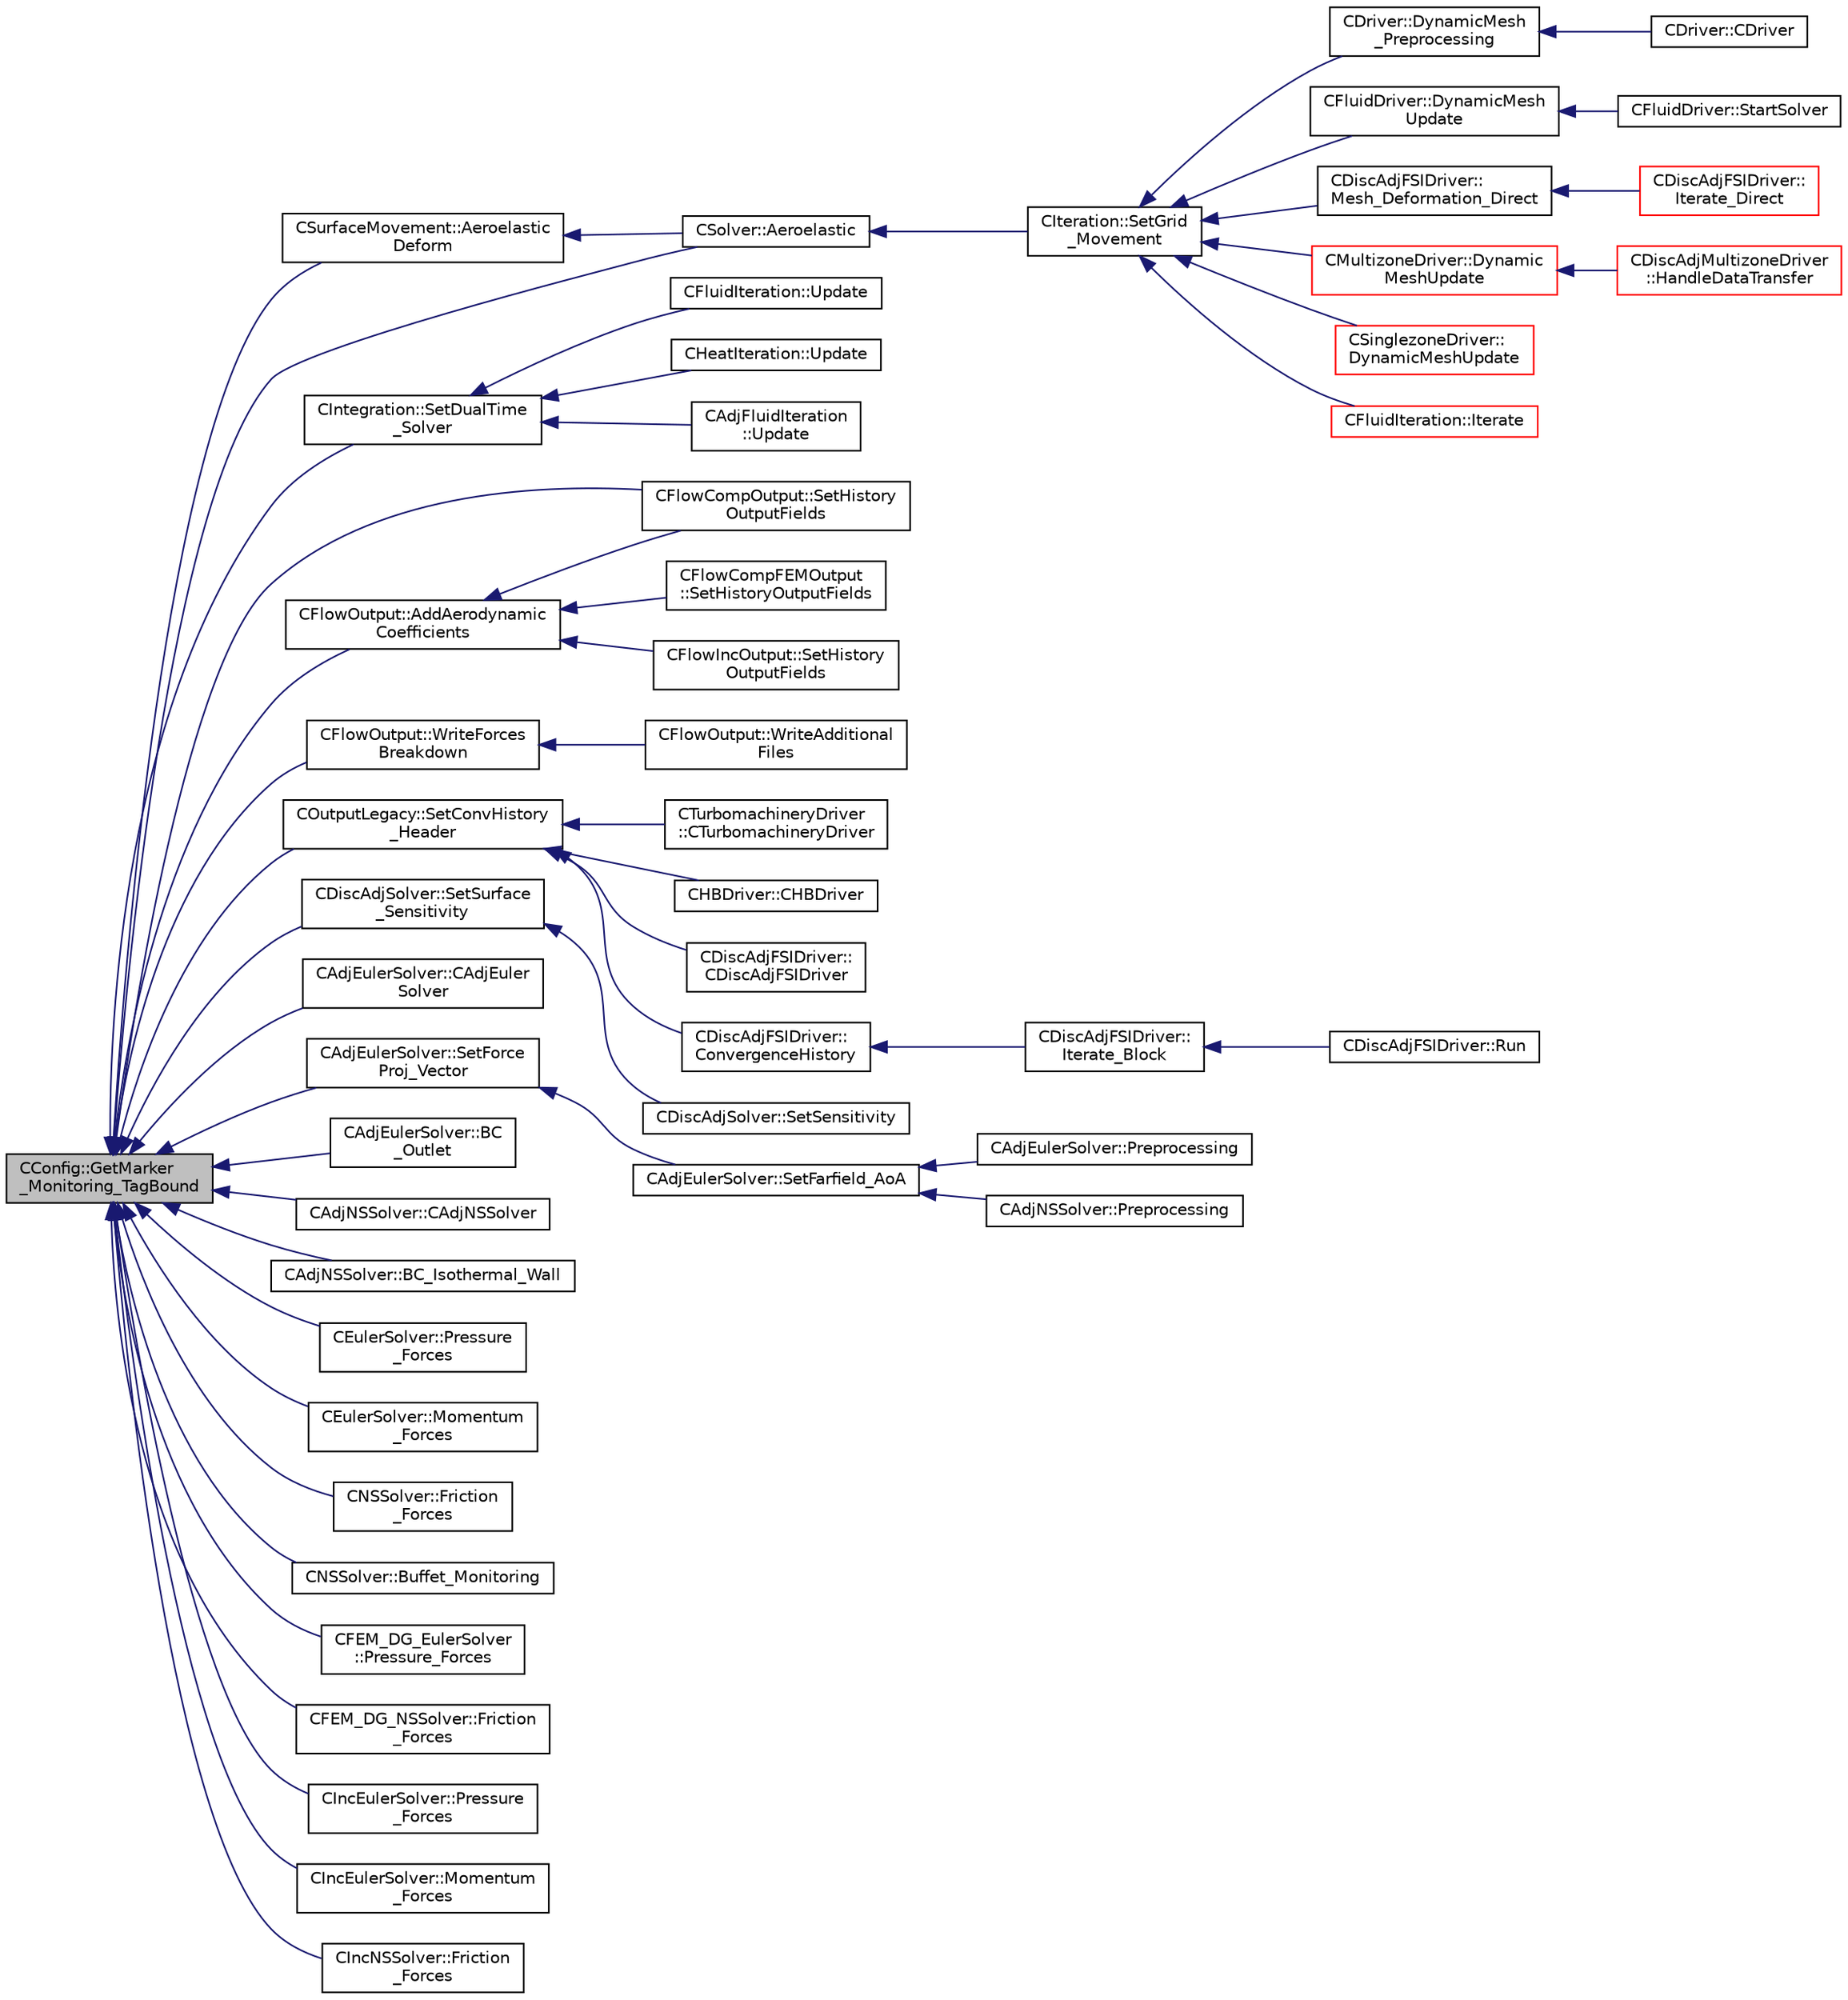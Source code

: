 digraph "CConfig::GetMarker_Monitoring_TagBound"
{
  edge [fontname="Helvetica",fontsize="10",labelfontname="Helvetica",labelfontsize="10"];
  node [fontname="Helvetica",fontsize="10",shape=record];
  rankdir="LR";
  Node7304 [label="CConfig::GetMarker\l_Monitoring_TagBound",height=0.2,width=0.4,color="black", fillcolor="grey75", style="filled", fontcolor="black"];
  Node7304 -> Node7305 [dir="back",color="midnightblue",fontsize="10",style="solid",fontname="Helvetica"];
  Node7305 [label="CSurfaceMovement::Aeroelastic\lDeform",height=0.2,width=0.4,color="black", fillcolor="white", style="filled",URL="$class_c_surface_movement.html#a3576789424ca6d19f6510d94f832cbb9",tooltip="Unsteady aeroelastic grid movement by deforming the mesh. "];
  Node7305 -> Node7306 [dir="back",color="midnightblue",fontsize="10",style="solid",fontname="Helvetica"];
  Node7306 [label="CSolver::Aeroelastic",height=0.2,width=0.4,color="black", fillcolor="white", style="filled",URL="$class_c_solver.html#af130046f03f282501efef2c117af6ced",tooltip="Prepares and solves the aeroelastic equations. "];
  Node7306 -> Node7307 [dir="back",color="midnightblue",fontsize="10",style="solid",fontname="Helvetica"];
  Node7307 [label="CIteration::SetGrid\l_Movement",height=0.2,width=0.4,color="black", fillcolor="white", style="filled",URL="$class_c_iteration.html#a7b36785762f6b0c214569b185b858b6c",tooltip="Updates the positions and grid velocities for dynamic meshes between physical time steps..."];
  Node7307 -> Node7308 [dir="back",color="midnightblue",fontsize="10",style="solid",fontname="Helvetica"];
  Node7308 [label="CDriver::DynamicMesh\l_Preprocessing",height=0.2,width=0.4,color="black", fillcolor="white", style="filled",URL="$class_c_driver.html#af585d91d9c08dbddcc2b3e67dd5f5af9",tooltip="GridMovement_Preprocessing. "];
  Node7308 -> Node7309 [dir="back",color="midnightblue",fontsize="10",style="solid",fontname="Helvetica"];
  Node7309 [label="CDriver::CDriver",height=0.2,width=0.4,color="black", fillcolor="white", style="filled",URL="$class_c_driver.html#a3fca4a013a6efa9bbb38fe78a86b5f3d",tooltip="Constructor of the class. "];
  Node7307 -> Node7310 [dir="back",color="midnightblue",fontsize="10",style="solid",fontname="Helvetica"];
  Node7310 [label="CFluidDriver::DynamicMesh\lUpdate",height=0.2,width=0.4,color="black", fillcolor="white", style="filled",URL="$class_c_fluid_driver.html#a4eee67049f34a1875a42afa470e9f828",tooltip="Perform a dynamic mesh deformation, included grid velocity computation and the update of the multigri..."];
  Node7310 -> Node7311 [dir="back",color="midnightblue",fontsize="10",style="solid",fontname="Helvetica"];
  Node7311 [label="CFluidDriver::StartSolver",height=0.2,width=0.4,color="black", fillcolor="white", style="filled",URL="$class_c_fluid_driver.html#a1c122d5a4b5f562f69a84aef2b8bd6d5",tooltip="Launch the computation for all zones and all physics. "];
  Node7307 -> Node7312 [dir="back",color="midnightblue",fontsize="10",style="solid",fontname="Helvetica"];
  Node7312 [label="CDiscAdjFSIDriver::\lMesh_Deformation_Direct",height=0.2,width=0.4,color="black", fillcolor="white", style="filled",URL="$class_c_disc_adj_f_s_i_driver.html#ad683500d6b3773af342165b1b18f5c59",tooltip="Run a direct mesh deformation. "];
  Node7312 -> Node7313 [dir="back",color="midnightblue",fontsize="10",style="solid",fontname="Helvetica"];
  Node7313 [label="CDiscAdjFSIDriver::\lIterate_Direct",height=0.2,width=0.4,color="red", fillcolor="white", style="filled",URL="$class_c_disc_adj_f_s_i_driver.html#acd9e7f14d860522e48ba2b6db34efd49",tooltip="Iterate the direct solver for recording. "];
  Node7307 -> Node7317 [dir="back",color="midnightblue",fontsize="10",style="solid",fontname="Helvetica"];
  Node7317 [label="CMultizoneDriver::Dynamic\lMeshUpdate",height=0.2,width=0.4,color="red", fillcolor="white", style="filled",URL="$class_c_multizone_driver.html#ad28a95a48e9750237a5e2b1bf2c4aac9",tooltip="Perform a dynamic mesh deformation, included grid velocity computation and the update of the multigri..."];
  Node7317 -> Node7318 [dir="back",color="midnightblue",fontsize="10",style="solid",fontname="Helvetica"];
  Node7318 [label="CDiscAdjMultizoneDriver\l::HandleDataTransfer",height=0.2,width=0.4,color="red", fillcolor="white", style="filled",URL="$class_c_disc_adj_multizone_driver.html#ab33de05a7a1f77dcf60014a4a35dd4f1",tooltip="Transfer data between zones and update grids when required. "];
  Node7307 -> Node7328 [dir="back",color="midnightblue",fontsize="10",style="solid",fontname="Helvetica"];
  Node7328 [label="CSinglezoneDriver::\lDynamicMeshUpdate",height=0.2,width=0.4,color="red", fillcolor="white", style="filled",URL="$class_c_singlezone_driver.html#a8cf4c7786b495d459818b656a7f6a357",tooltip="Perform a dynamic mesh deformation, included grid velocity computation and the update of the multigri..."];
  Node7307 -> Node7331 [dir="back",color="midnightblue",fontsize="10",style="solid",fontname="Helvetica"];
  Node7331 [label="CFluidIteration::Iterate",height=0.2,width=0.4,color="red", fillcolor="white", style="filled",URL="$class_c_fluid_iteration.html#ab1379b4cba3d8c893395123fb6030986",tooltip="Perform a single iteration of the fluid system. "];
  Node7304 -> Node7333 [dir="back",color="midnightblue",fontsize="10",style="solid",fontname="Helvetica"];
  Node7333 [label="CIntegration::SetDualTime\l_Solver",height=0.2,width=0.4,color="black", fillcolor="white", style="filled",URL="$class_c_integration.html#ac4f1d2478b4378c7a861e86f40687327",tooltip="Save the solution, and volume at different time steps. "];
  Node7333 -> Node7334 [dir="back",color="midnightblue",fontsize="10",style="solid",fontname="Helvetica"];
  Node7334 [label="CFluidIteration::Update",height=0.2,width=0.4,color="black", fillcolor="white", style="filled",URL="$class_c_fluid_iteration.html#a1f7edb619d88f256bda0b760cec6fce6",tooltip="Updates the containers for the fluid system. "];
  Node7333 -> Node7335 [dir="back",color="midnightblue",fontsize="10",style="solid",fontname="Helvetica"];
  Node7335 [label="CHeatIteration::Update",height=0.2,width=0.4,color="black", fillcolor="white", style="filled",URL="$class_c_heat_iteration.html#af7c562e073a23871938c3e87002016b6",tooltip="Updates the containers for the heat system. "];
  Node7333 -> Node7336 [dir="back",color="midnightblue",fontsize="10",style="solid",fontname="Helvetica"];
  Node7336 [label="CAdjFluidIteration\l::Update",height=0.2,width=0.4,color="black", fillcolor="white", style="filled",URL="$class_c_adj_fluid_iteration.html#a1c9e8c2470c6256a7aa9d69776c83a3b",tooltip="Updates the containers for the adjoint fluid system. "];
  Node7304 -> Node7337 [dir="back",color="midnightblue",fontsize="10",style="solid",fontname="Helvetica"];
  Node7337 [label="CFlowCompOutput::SetHistory\lOutputFields",height=0.2,width=0.4,color="black", fillcolor="white", style="filled",URL="$class_c_flow_comp_output.html#a8b41f117a187a481a89f3dca1841a691",tooltip="Set the available history output fields. "];
  Node7304 -> Node7338 [dir="back",color="midnightblue",fontsize="10",style="solid",fontname="Helvetica"];
  Node7338 [label="CFlowOutput::AddAerodynamic\lCoefficients",height=0.2,width=0.4,color="black", fillcolor="white", style="filled",URL="$class_c_flow_output.html#a05a38079541cd9fa0b71b2841d7326d0",tooltip="Add aerodynamic coefficients as output fields. "];
  Node7338 -> Node7339 [dir="back",color="midnightblue",fontsize="10",style="solid",fontname="Helvetica"];
  Node7339 [label="CFlowCompFEMOutput\l::SetHistoryOutputFields",height=0.2,width=0.4,color="black", fillcolor="white", style="filled",URL="$class_c_flow_comp_f_e_m_output.html#aa4f39ac53973d19c0ef77c62c4fb3c29",tooltip="Set the available history output fields. "];
  Node7338 -> Node7337 [dir="back",color="midnightblue",fontsize="10",style="solid",fontname="Helvetica"];
  Node7338 -> Node7340 [dir="back",color="midnightblue",fontsize="10",style="solid",fontname="Helvetica"];
  Node7340 [label="CFlowIncOutput::SetHistory\lOutputFields",height=0.2,width=0.4,color="black", fillcolor="white", style="filled",URL="$class_c_flow_inc_output.html#a771011c35b0c004348eab0e60e9ff0a5",tooltip="Set the available history output fields. "];
  Node7304 -> Node7341 [dir="back",color="midnightblue",fontsize="10",style="solid",fontname="Helvetica"];
  Node7341 [label="CFlowOutput::WriteForces\lBreakdown",height=0.2,width=0.4,color="black", fillcolor="white", style="filled",URL="$class_c_flow_output.html#afacedef2006aa6fcf8c9a312b5f4430c",tooltip="Write the forces breakdown file. "];
  Node7341 -> Node7342 [dir="back",color="midnightblue",fontsize="10",style="solid",fontname="Helvetica"];
  Node7342 [label="CFlowOutput::WriteAdditional\lFiles",height=0.2,width=0.4,color="black", fillcolor="white", style="filled",URL="$class_c_flow_output.html#aaac3fb7b2575967b157c306065ab1ea8",tooltip="Write any additional files defined for the current solver. "];
  Node7304 -> Node7343 [dir="back",color="midnightblue",fontsize="10",style="solid",fontname="Helvetica"];
  Node7343 [label="COutputLegacy::SetConvHistory\l_Header",height=0.2,width=0.4,color="black", fillcolor="white", style="filled",URL="$class_c_output_legacy.html#a18b50c074872fff05e5be4022c4a54de",tooltip="Write the header of the history file. "];
  Node7343 -> Node7344 [dir="back",color="midnightblue",fontsize="10",style="solid",fontname="Helvetica"];
  Node7344 [label="CTurbomachineryDriver\l::CTurbomachineryDriver",height=0.2,width=0.4,color="black", fillcolor="white", style="filled",URL="$class_c_turbomachinery_driver.html#a69e22449283c30291cabc99eaad62e63",tooltip="Constructor of the class. "];
  Node7343 -> Node7345 [dir="back",color="midnightblue",fontsize="10",style="solid",fontname="Helvetica"];
  Node7345 [label="CHBDriver::CHBDriver",height=0.2,width=0.4,color="black", fillcolor="white", style="filled",URL="$class_c_h_b_driver.html#a270d371133771fdd74e613712ef07797",tooltip="Constructor of the class. "];
  Node7343 -> Node7346 [dir="back",color="midnightblue",fontsize="10",style="solid",fontname="Helvetica"];
  Node7346 [label="CDiscAdjFSIDriver::\lCDiscAdjFSIDriver",height=0.2,width=0.4,color="black", fillcolor="white", style="filled",URL="$class_c_disc_adj_f_s_i_driver.html#a8344e360dcd6fdc913a79364d809f9b3",tooltip="Constructor of the class. "];
  Node7343 -> Node7347 [dir="back",color="midnightblue",fontsize="10",style="solid",fontname="Helvetica"];
  Node7347 [label="CDiscAdjFSIDriver::\lConvergenceHistory",height=0.2,width=0.4,color="black", fillcolor="white", style="filled",URL="$class_c_disc_adj_f_s_i_driver.html#a139dfa2442613879f2b15f28a09c2bd5",tooltip="Output the convergence history. "];
  Node7347 -> Node7315 [dir="back",color="midnightblue",fontsize="10",style="solid",fontname="Helvetica"];
  Node7315 [label="CDiscAdjFSIDriver::\lIterate_Block",height=0.2,width=0.4,color="black", fillcolor="white", style="filled",URL="$class_c_disc_adj_f_s_i_driver.html#a84949f139fa795b7d34d6ff77e82eb5c",tooltip="Iterate a certain block for adjoint FSI - may be the whole set of variables or independent and subite..."];
  Node7315 -> Node7316 [dir="back",color="midnightblue",fontsize="10",style="solid",fontname="Helvetica"];
  Node7316 [label="CDiscAdjFSIDriver::Run",height=0.2,width=0.4,color="black", fillcolor="white", style="filled",URL="$class_c_disc_adj_f_s_i_driver.html#a2e965d6e9c4dcfc296077cae225cab21",tooltip="Run a Discrete Adjoint iteration for the FSI problem. "];
  Node7304 -> Node7348 [dir="back",color="midnightblue",fontsize="10",style="solid",fontname="Helvetica"];
  Node7348 [label="CDiscAdjSolver::SetSurface\l_Sensitivity",height=0.2,width=0.4,color="black", fillcolor="white", style="filled",URL="$class_c_disc_adj_solver.html#a29f5f7ec2e7084e7c2841ce50375a8ff",tooltip="Set the surface sensitivity. "];
  Node7348 -> Node7349 [dir="back",color="midnightblue",fontsize="10",style="solid",fontname="Helvetica"];
  Node7349 [label="CDiscAdjSolver::SetSensitivity",height=0.2,width=0.4,color="black", fillcolor="white", style="filled",URL="$class_c_disc_adj_solver.html#a4ebcf3eed43458a8960948210dc7444f",tooltip="Extract and set the geometrical sensitivity. "];
  Node7304 -> Node7350 [dir="back",color="midnightblue",fontsize="10",style="solid",fontname="Helvetica"];
  Node7350 [label="CAdjEulerSolver::CAdjEuler\lSolver",height=0.2,width=0.4,color="black", fillcolor="white", style="filled",URL="$class_c_adj_euler_solver.html#a0a739888df9436d4707665d152a7af1a"];
  Node7304 -> Node7351 [dir="back",color="midnightblue",fontsize="10",style="solid",fontname="Helvetica"];
  Node7351 [label="CAdjEulerSolver::SetForce\lProj_Vector",height=0.2,width=0.4,color="black", fillcolor="white", style="filled",URL="$class_c_adj_euler_solver.html#a814d69e54f24c9fef36e3493a2230973",tooltip="Created the force projection vector for adjoint boundary conditions. "];
  Node7351 -> Node7352 [dir="back",color="midnightblue",fontsize="10",style="solid",fontname="Helvetica"];
  Node7352 [label="CAdjEulerSolver::SetFarfield_AoA",height=0.2,width=0.4,color="black", fillcolor="white", style="filled",URL="$class_c_adj_euler_solver.html#a5265a44e6c43dee677c9f26333148432",tooltip="Update the AoA and freestream velocity at the farfield. "];
  Node7352 -> Node7353 [dir="back",color="midnightblue",fontsize="10",style="solid",fontname="Helvetica"];
  Node7353 [label="CAdjEulerSolver::Preprocessing",height=0.2,width=0.4,color="black", fillcolor="white", style="filled",URL="$class_c_adj_euler_solver.html#a4ae0ed840dc8335fd921399625ba794f",tooltip="Initialize the residual vectors. "];
  Node7352 -> Node7354 [dir="back",color="midnightblue",fontsize="10",style="solid",fontname="Helvetica"];
  Node7354 [label="CAdjNSSolver::Preprocessing",height=0.2,width=0.4,color="black", fillcolor="white", style="filled",URL="$class_c_adj_n_s_solver.html#ac16dab76e2c1d86bc7d70ca9f41fd668",tooltip="Restart residual and compute gradients. "];
  Node7304 -> Node7355 [dir="back",color="midnightblue",fontsize="10",style="solid",fontname="Helvetica"];
  Node7355 [label="CAdjEulerSolver::BC\l_Outlet",height=0.2,width=0.4,color="black", fillcolor="white", style="filled",URL="$class_c_adj_euler_solver.html#a0b3408be5adebd52b79bd3c5227cbe9d",tooltip="Impose the outlet boundary condition. "];
  Node7304 -> Node7356 [dir="back",color="midnightblue",fontsize="10",style="solid",fontname="Helvetica"];
  Node7356 [label="CAdjNSSolver::CAdjNSSolver",height=0.2,width=0.4,color="black", fillcolor="white", style="filled",URL="$class_c_adj_n_s_solver.html#a323f1dc7c0b9fe00d1911eeeea365d46"];
  Node7304 -> Node7357 [dir="back",color="midnightblue",fontsize="10",style="solid",fontname="Helvetica"];
  Node7357 [label="CAdjNSSolver::BC_Isothermal_Wall",height=0.2,width=0.4,color="black", fillcolor="white", style="filled",URL="$class_c_adj_n_s_solver.html#a20cd2fa256386da7791e11f40b701003",tooltip="Impose via the residual or brute force the Navier-Stokes adjoint boundary condition (heat flux)..."];
  Node7304 -> Node7358 [dir="back",color="midnightblue",fontsize="10",style="solid",fontname="Helvetica"];
  Node7358 [label="CEulerSolver::Pressure\l_Forces",height=0.2,width=0.4,color="black", fillcolor="white", style="filled",URL="$class_c_euler_solver.html#a98856f91553ab35f30d27bfd0ab46d69",tooltip="Compute the pressure forces and all the adimensional coefficients. "];
  Node7304 -> Node7359 [dir="back",color="midnightblue",fontsize="10",style="solid",fontname="Helvetica"];
  Node7359 [label="CEulerSolver::Momentum\l_Forces",height=0.2,width=0.4,color="black", fillcolor="white", style="filled",URL="$class_c_euler_solver.html#a9e92c9defb86bcb87924741dd9f89e9d",tooltip="Compute the pressure forces and all the adimensional coefficients. "];
  Node7304 -> Node7360 [dir="back",color="midnightblue",fontsize="10",style="solid",fontname="Helvetica"];
  Node7360 [label="CNSSolver::Friction\l_Forces",height=0.2,width=0.4,color="black", fillcolor="white", style="filled",URL="$class_c_n_s_solver.html#acc926a2b83d8b90fa71faf46abe8f6b7",tooltip="Compute the viscous forces and all the addimensional coefficients. "];
  Node7304 -> Node7361 [dir="back",color="midnightblue",fontsize="10",style="solid",fontname="Helvetica"];
  Node7361 [label="CNSSolver::Buffet_Monitoring",height=0.2,width=0.4,color="black", fillcolor="white", style="filled",URL="$class_c_n_s_solver.html#a789efbffb69b39e59b122a0c068cb11a",tooltip="Compute the buffet sensor. "];
  Node7304 -> Node7362 [dir="back",color="midnightblue",fontsize="10",style="solid",fontname="Helvetica"];
  Node7362 [label="CFEM_DG_EulerSolver\l::Pressure_Forces",height=0.2,width=0.4,color="black", fillcolor="white", style="filled",URL="$class_c_f_e_m___d_g___euler_solver.html#a5b3e068f83cbf3aeb8e6a4e02b4bf27b",tooltip="Compute the pressure forces and all the adimensional coefficients. "];
  Node7304 -> Node7363 [dir="back",color="midnightblue",fontsize="10",style="solid",fontname="Helvetica"];
  Node7363 [label="CFEM_DG_NSSolver::Friction\l_Forces",height=0.2,width=0.4,color="black", fillcolor="white", style="filled",URL="$class_c_f_e_m___d_g___n_s_solver.html#a15cec95ab40ebb36ee69bc5f58840cf3",tooltip="Compute the viscous forces and all the addimensional coefficients. "];
  Node7304 -> Node7364 [dir="back",color="midnightblue",fontsize="10",style="solid",fontname="Helvetica"];
  Node7364 [label="CIncEulerSolver::Pressure\l_Forces",height=0.2,width=0.4,color="black", fillcolor="white", style="filled",URL="$class_c_inc_euler_solver.html#a5071b46c6b8a190c57f36c7567155121",tooltip="Compute the pressure forces and all the adimensional coefficients. "];
  Node7304 -> Node7365 [dir="back",color="midnightblue",fontsize="10",style="solid",fontname="Helvetica"];
  Node7365 [label="CIncEulerSolver::Momentum\l_Forces",height=0.2,width=0.4,color="black", fillcolor="white", style="filled",URL="$class_c_inc_euler_solver.html#a9a1ae1497ccf83abb0bad4bad7a99623",tooltip="Compute the pressure forces and all the adimensional coefficients. "];
  Node7304 -> Node7366 [dir="back",color="midnightblue",fontsize="10",style="solid",fontname="Helvetica"];
  Node7366 [label="CIncNSSolver::Friction\l_Forces",height=0.2,width=0.4,color="black", fillcolor="white", style="filled",URL="$class_c_inc_n_s_solver.html#a5a106c634b0c06ac4a68b1a6241f203a",tooltip="Compute the viscous forces and all the addimensional coefficients. "];
  Node7304 -> Node7306 [dir="back",color="midnightblue",fontsize="10",style="solid",fontname="Helvetica"];
}
